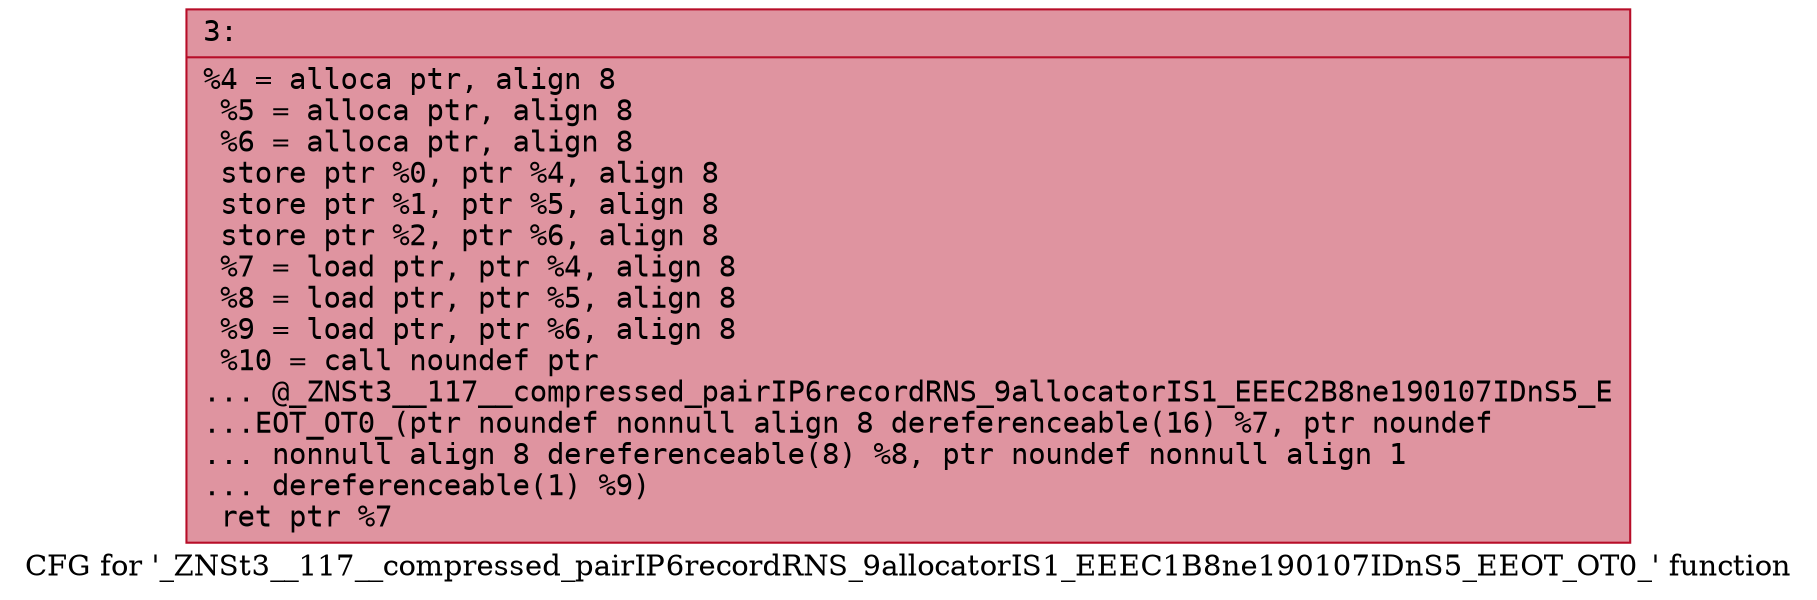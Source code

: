digraph "CFG for '_ZNSt3__117__compressed_pairIP6recordRNS_9allocatorIS1_EEEC1B8ne190107IDnS5_EEOT_OT0_' function" {
	label="CFG for '_ZNSt3__117__compressed_pairIP6recordRNS_9allocatorIS1_EEEC1B8ne190107IDnS5_EEOT_OT0_' function";

	Node0x600001763bb0 [shape=record,color="#b70d28ff", style=filled, fillcolor="#b70d2870" fontname="Courier",label="{3:\l|  %4 = alloca ptr, align 8\l  %5 = alloca ptr, align 8\l  %6 = alloca ptr, align 8\l  store ptr %0, ptr %4, align 8\l  store ptr %1, ptr %5, align 8\l  store ptr %2, ptr %6, align 8\l  %7 = load ptr, ptr %4, align 8\l  %8 = load ptr, ptr %5, align 8\l  %9 = load ptr, ptr %6, align 8\l  %10 = call noundef ptr\l... @_ZNSt3__117__compressed_pairIP6recordRNS_9allocatorIS1_EEEC2B8ne190107IDnS5_E\l...EOT_OT0_(ptr noundef nonnull align 8 dereferenceable(16) %7, ptr noundef\l... nonnull align 8 dereferenceable(8) %8, ptr noundef nonnull align 1\l... dereferenceable(1) %9)\l  ret ptr %7\l}"];
}

